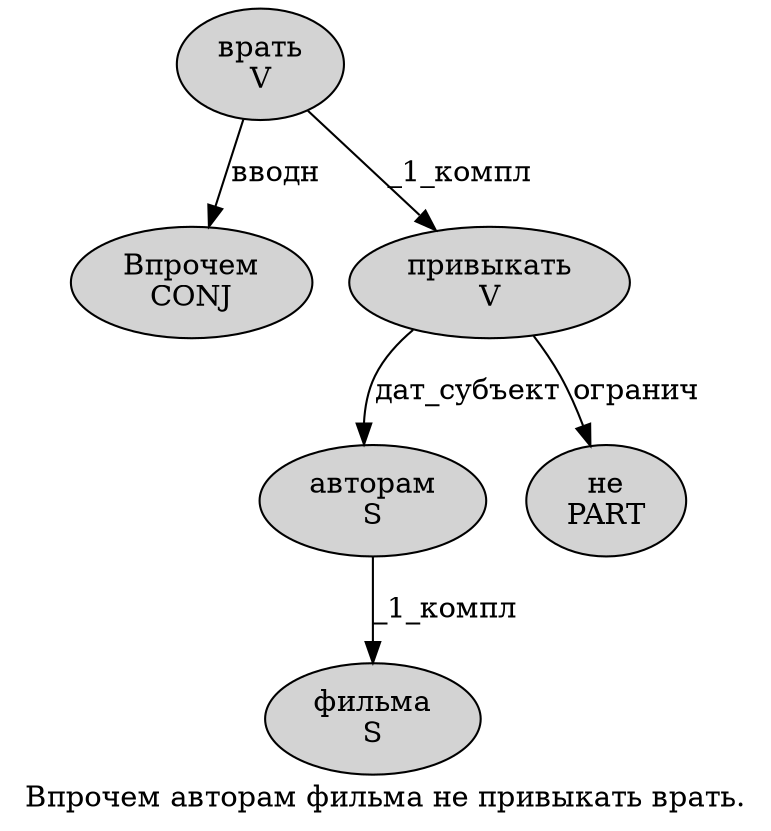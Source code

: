 digraph SENTENCE_3270 {
	graph [label="Впрочем авторам фильма не привыкать врать."]
	node [style=filled]
		0 [label="Впрочем
CONJ" color="" fillcolor=lightgray penwidth=1 shape=ellipse]
		1 [label="авторам
S" color="" fillcolor=lightgray penwidth=1 shape=ellipse]
		2 [label="фильма
S" color="" fillcolor=lightgray penwidth=1 shape=ellipse]
		3 [label="не
PART" color="" fillcolor=lightgray penwidth=1 shape=ellipse]
		4 [label="привыкать
V" color="" fillcolor=lightgray penwidth=1 shape=ellipse]
		5 [label="врать
V" color="" fillcolor=lightgray penwidth=1 shape=ellipse]
			5 -> 0 [label="вводн"]
			5 -> 4 [label="_1_компл"]
			4 -> 1 [label="дат_субъект"]
			4 -> 3 [label="огранич"]
			1 -> 2 [label="_1_компл"]
}